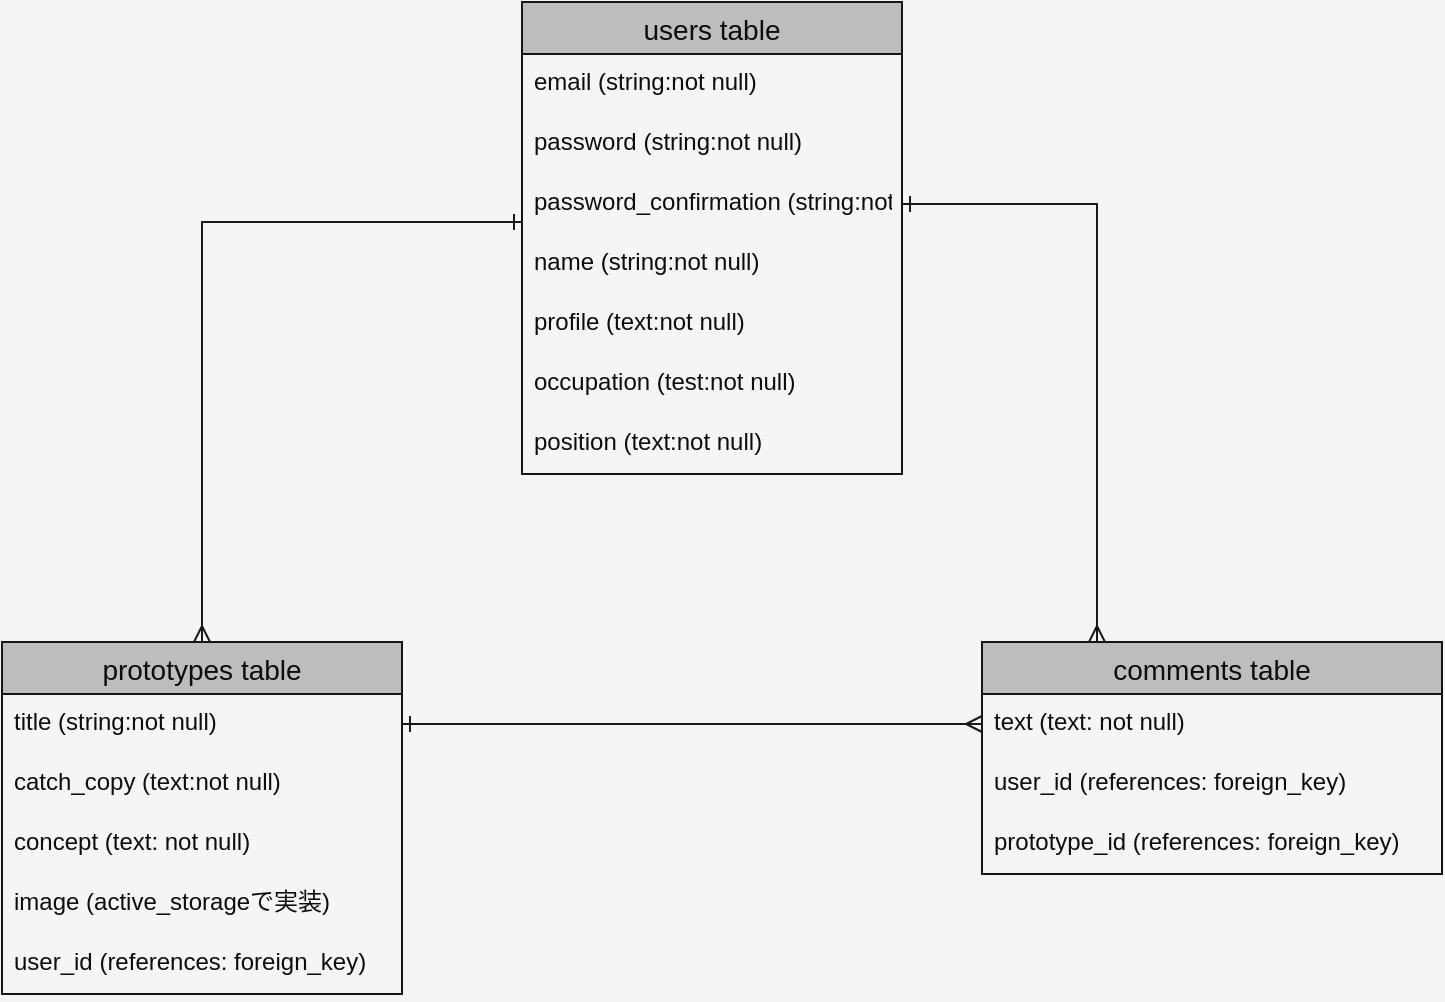 <mxfile>
    <diagram id="5HM3C5ttPelbccBXK9dA" name="ページ1">
        <mxGraphModel dx="658" dy="558" grid="1" gridSize="10" guides="1" tooltips="1" connect="1" arrows="1" fold="1" page="1" pageScale="1" pageWidth="827" pageHeight="1169" background="#F5F5F5" math="0" shadow="0">
            <root>
                <mxCell id="0"/>
                <mxCell id="1" parent="0"/>
                <mxCell id="2" value="users table" style="swimlane;fontStyle=0;childLayout=stackLayout;horizontal=1;startSize=26;horizontalStack=0;resizeParent=1;resizeParentMax=0;resizeLast=0;collapsible=1;marginBottom=0;align=center;fontSize=14;fontColor=#0D0D0D;fillColor=#BDBDBD;strokeColor=#141414;" vertex="1" parent="1">
                    <mxGeometry x="280" y="40" width="190" height="236" as="geometry"/>
                </mxCell>
                <mxCell id="3" value="email (string:not null)" style="text;strokeColor=none;fillColor=none;spacingLeft=4;spacingRight=4;overflow=hidden;rotatable=0;points=[[0,0.5],[1,0.5]];portConstraint=eastwest;fontSize=12;fontColor=#0D0D0D;" vertex="1" parent="2">
                    <mxGeometry y="26" width="190" height="30" as="geometry"/>
                </mxCell>
                <mxCell id="4" value="password (string:not null)" style="text;strokeColor=none;fillColor=none;spacingLeft=4;spacingRight=4;overflow=hidden;rotatable=0;points=[[0,0.5],[1,0.5]];portConstraint=eastwest;fontSize=12;fontColor=#0D0D0D;" vertex="1" parent="2">
                    <mxGeometry y="56" width="190" height="30" as="geometry"/>
                </mxCell>
                <mxCell id="5" value="password_confirmation (string:not null)" style="text;strokeColor=none;fillColor=none;spacingLeft=4;spacingRight=4;overflow=hidden;rotatable=0;points=[[0,0.5],[1,0.5]];portConstraint=eastwest;fontSize=12;fontColor=#0D0D0D;" vertex="1" parent="2">
                    <mxGeometry y="86" width="190" height="30" as="geometry"/>
                </mxCell>
                <mxCell id="6" value="name (string:not null)" style="text;strokeColor=none;fillColor=none;spacingLeft=4;spacingRight=4;overflow=hidden;rotatable=0;points=[[0,0.5],[1,0.5]];portConstraint=eastwest;fontSize=12;fontColor=#0D0D0D;" vertex="1" parent="2">
                    <mxGeometry y="116" width="190" height="30" as="geometry"/>
                </mxCell>
                <mxCell id="7" value="profile (text:not null)" style="text;strokeColor=none;fillColor=none;spacingLeft=4;spacingRight=4;overflow=hidden;rotatable=0;points=[[0,0.5],[1,0.5]];portConstraint=eastwest;fontSize=12;fontColor=#0D0D0D;" vertex="1" parent="2">
                    <mxGeometry y="146" width="190" height="30" as="geometry"/>
                </mxCell>
                <mxCell id="8" value="occupation (test:not null)" style="text;strokeColor=none;fillColor=none;spacingLeft=4;spacingRight=4;overflow=hidden;rotatable=0;points=[[0,0.5],[1,0.5]];portConstraint=eastwest;fontSize=12;fontColor=#0D0D0D;" vertex="1" parent="2">
                    <mxGeometry y="176" width="190" height="30" as="geometry"/>
                </mxCell>
                <mxCell id="9" value="position (text:not null)" style="text;strokeColor=none;fillColor=none;spacingLeft=4;spacingRight=4;overflow=hidden;rotatable=0;points=[[0,0.5],[1,0.5]];portConstraint=eastwest;fontSize=12;fontColor=#0D0D0D;" vertex="1" parent="2">
                    <mxGeometry y="206" width="190" height="30" as="geometry"/>
                </mxCell>
                <mxCell id="26" style="edgeStyle=orthogonalEdgeStyle;rounded=0;orthogonalLoop=1;jettySize=auto;html=1;entryX=0;entryY=0.8;entryDx=0;entryDy=0;entryPerimeter=0;endArrow=ERone;endFill=0;startArrow=ERmany;startFill=0;fontColor=#0D0D0D;strokeColor=#191919;" edge="1" parent="1" source="10" target="5">
                    <mxGeometry relative="1" as="geometry"/>
                </mxCell>
                <mxCell id="10" value="prototypes table" style="swimlane;fontStyle=0;childLayout=stackLayout;horizontal=1;startSize=26;horizontalStack=0;resizeParent=1;resizeParentMax=0;resizeLast=0;collapsible=1;marginBottom=0;align=center;fontSize=14;fontColor=#0D0D0D;strokeColor=#141414;fillColor=#BDBDBD;" vertex="1" parent="1">
                    <mxGeometry x="20" y="360" width="200" height="176" as="geometry"/>
                </mxCell>
                <mxCell id="11" value="title (string:not null)" style="text;strokeColor=none;fillColor=none;spacingLeft=4;spacingRight=4;overflow=hidden;rotatable=0;points=[[0,0.5],[1,0.5]];portConstraint=eastwest;fontSize=12;fontColor=#0D0D0D;" vertex="1" parent="10">
                    <mxGeometry y="26" width="200" height="30" as="geometry"/>
                </mxCell>
                <mxCell id="12" value="catch_copy (text:not null)" style="text;strokeColor=none;fillColor=none;spacingLeft=4;spacingRight=4;overflow=hidden;rotatable=0;points=[[0,0.5],[1,0.5]];portConstraint=eastwest;fontSize=12;fontColor=#0D0D0D;" vertex="1" parent="10">
                    <mxGeometry y="56" width="200" height="30" as="geometry"/>
                </mxCell>
                <mxCell id="13" value="concept (text: not null)" style="text;strokeColor=none;fillColor=none;spacingLeft=4;spacingRight=4;overflow=hidden;rotatable=0;points=[[0,0.5],[1,0.5]];portConstraint=eastwest;fontSize=12;fontColor=#0D0D0D;" vertex="1" parent="10">
                    <mxGeometry y="86" width="200" height="30" as="geometry"/>
                </mxCell>
                <mxCell id="16" value="image (active_storageで実装)" style="text;strokeColor=none;fillColor=none;spacingLeft=4;spacingRight=4;overflow=hidden;rotatable=0;points=[[0,0.5],[1,0.5]];portConstraint=eastwest;fontSize=12;fontColor=#0D0D0D;" vertex="1" parent="10">
                    <mxGeometry y="116" width="200" height="30" as="geometry"/>
                </mxCell>
                <mxCell id="15" value="user_id (references: foreign_key)" style="text;strokeColor=none;fillColor=none;spacingLeft=4;spacingRight=4;overflow=hidden;rotatable=0;points=[[0,0.5],[1,0.5]];portConstraint=eastwest;fontSize=12;fontColor=#0D0D0D;" vertex="1" parent="10">
                    <mxGeometry y="146" width="200" height="30" as="geometry"/>
                </mxCell>
                <mxCell id="28" style="edgeStyle=orthogonalEdgeStyle;rounded=0;orthogonalLoop=1;jettySize=auto;html=1;exitX=0.25;exitY=0;exitDx=0;exitDy=0;entryX=1;entryY=0.5;entryDx=0;entryDy=0;startArrow=ERmany;startFill=0;endArrow=ERone;endFill=0;fontColor=#0D0D0D;strokeColor=#191919;" edge="1" parent="1" source="22" target="5">
                    <mxGeometry relative="1" as="geometry"/>
                </mxCell>
                <mxCell id="22" value="comments table" style="swimlane;fontStyle=0;childLayout=stackLayout;horizontal=1;startSize=26;horizontalStack=0;resizeParent=1;resizeParentMax=0;resizeLast=0;collapsible=1;marginBottom=0;align=center;fontSize=14;fontColor=#0D0D0D;fillColor=#BDBDBD;strokeColor=#141414;" vertex="1" parent="1">
                    <mxGeometry x="510" y="360" width="230" height="116" as="geometry"/>
                </mxCell>
                <mxCell id="23" value="text (text: not null)" style="text;strokeColor=none;fillColor=none;spacingLeft=4;spacingRight=4;overflow=hidden;rotatable=0;points=[[0,0.5],[1,0.5]];portConstraint=eastwest;fontSize=12;fontColor=#0D0D0D;" vertex="1" parent="22">
                    <mxGeometry y="26" width="230" height="30" as="geometry"/>
                </mxCell>
                <mxCell id="24" value="user_id (references: foreign_key)" style="text;strokeColor=none;fillColor=none;spacingLeft=4;spacingRight=4;overflow=hidden;rotatable=0;points=[[0,0.5],[1,0.5]];portConstraint=eastwest;fontSize=12;fontColor=#0D0D0D;" vertex="1" parent="22">
                    <mxGeometry y="56" width="230" height="30" as="geometry"/>
                </mxCell>
                <mxCell id="25" value="prototype_id (references: foreign_key)" style="text;strokeColor=none;fillColor=none;spacingLeft=4;spacingRight=4;overflow=hidden;rotatable=0;points=[[0,0.5],[1,0.5]];portConstraint=eastwest;fontSize=12;fontColor=#0D0D0D;" vertex="1" parent="22">
                    <mxGeometry y="86" width="230" height="30" as="geometry"/>
                </mxCell>
                <mxCell id="27" style="edgeStyle=orthogonalEdgeStyle;rounded=0;orthogonalLoop=1;jettySize=auto;html=1;exitX=1;exitY=0.5;exitDx=0;exitDy=0;entryX=0;entryY=0.5;entryDx=0;entryDy=0;startArrow=ERone;startFill=0;endArrow=ERmany;endFill=0;fontColor=#0D0D0D;strokeColor=#191919;" edge="1" parent="1" source="11" target="23">
                    <mxGeometry relative="1" as="geometry"/>
                </mxCell>
            </root>
        </mxGraphModel>
    </diagram>
</mxfile>